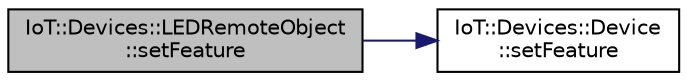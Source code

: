 digraph "IoT::Devices::LEDRemoteObject::setFeature"
{
 // LATEX_PDF_SIZE
  edge [fontname="Helvetica",fontsize="10",labelfontname="Helvetica",labelfontsize="10"];
  node [fontname="Helvetica",fontsize="10",shape=record];
  rankdir="LR";
  Node1 [label="IoT::Devices::LEDRemoteObject\l::setFeature",height=0.2,width=0.4,color="black", fillcolor="grey75", style="filled", fontcolor="black",tooltip=" "];
  Node1 -> Node2 [color="midnightblue",fontsize="10",style="solid",fontname="Helvetica"];
  Node2 [label="IoT::Devices::Device\l::setFeature",height=0.2,width=0.4,color="black", fillcolor="white", style="filled",URL="$classIoT_1_1Devices_1_1Device.html#ad35e41cae5da4af70019d211182a7d57",tooltip=" "];
}
